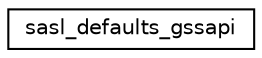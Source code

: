 digraph "Graphical Class Hierarchy"
{
 // LATEX_PDF_SIZE
  edge [fontname="Helvetica",fontsize="10",labelfontname="Helvetica",labelfontsize="10"];
  node [fontname="Helvetica",fontsize="10",shape=record];
  rankdir="LR";
  Node0 [label="sasl_defaults_gssapi",height=0.2,width=0.4,color="black", fillcolor="white", style="filled",URL="$structsasl__defaults__gssapi.html",tooltip=" "];
}
